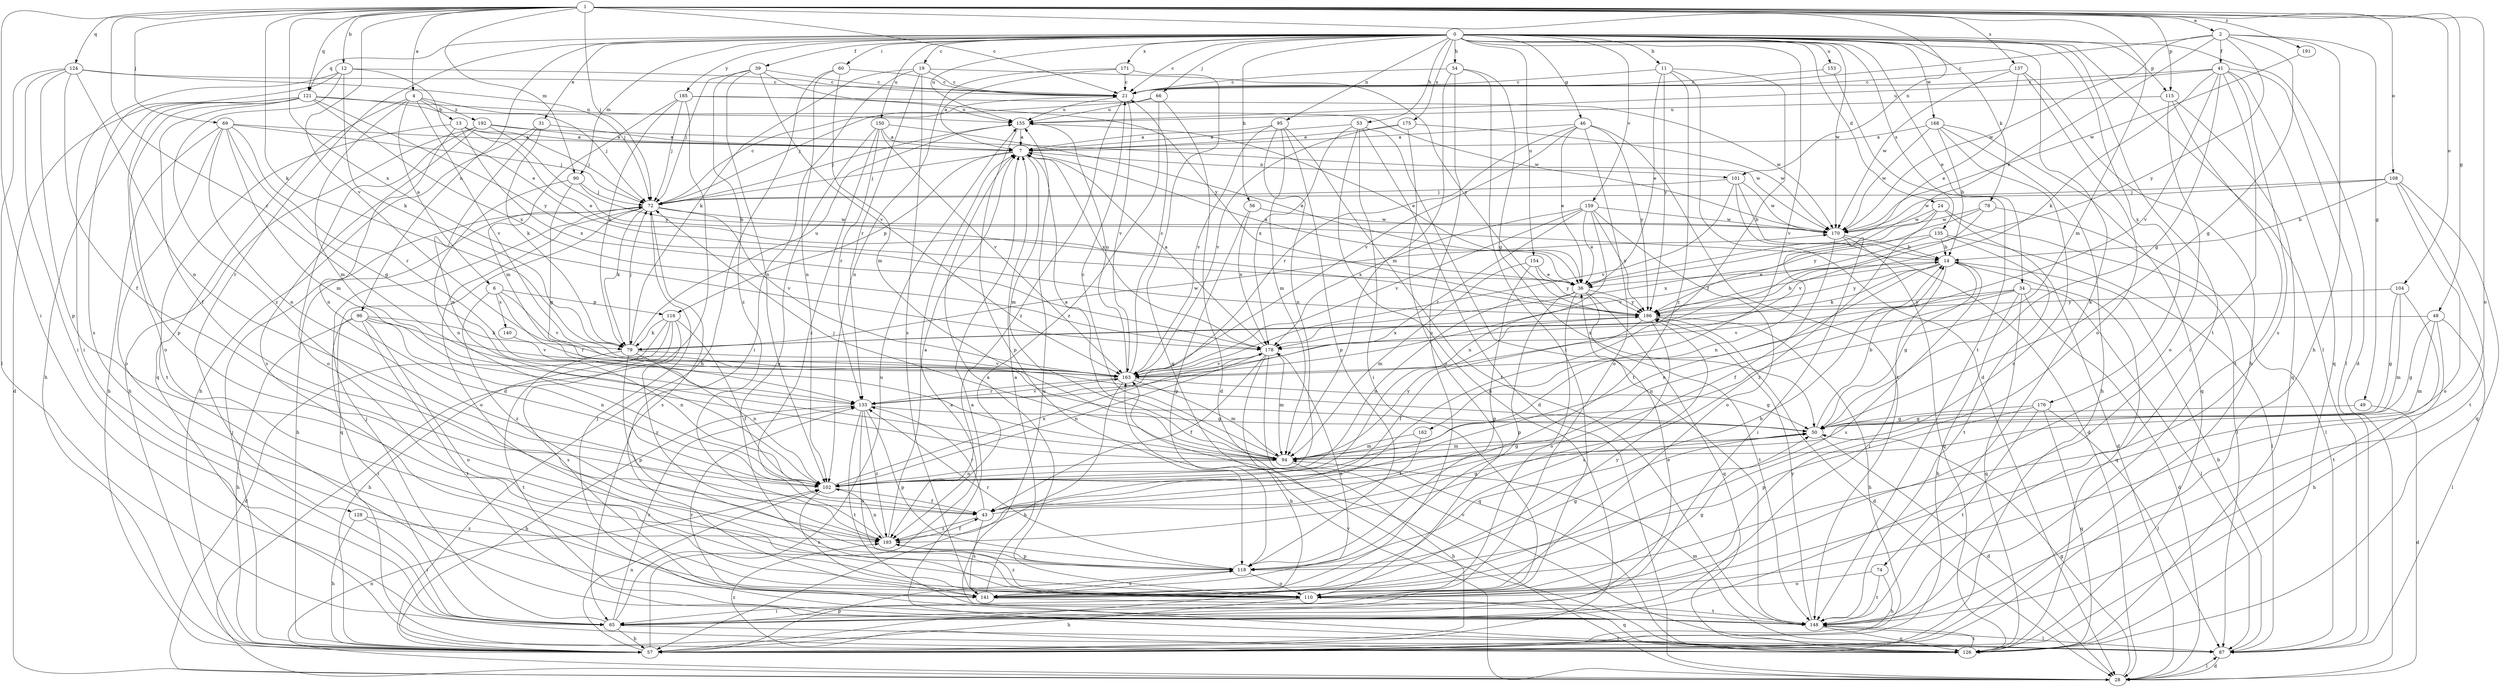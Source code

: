 strict digraph  {
0;
1;
2;
4;
6;
7;
11;
12;
13;
14;
19;
21;
24;
28;
31;
34;
36;
39;
41;
43;
46;
48;
49;
50;
53;
54;
56;
57;
60;
65;
66;
69;
72;
74;
78;
79;
87;
90;
94;
95;
96;
101;
102;
104;
108;
110;
115;
116;
118;
121;
124;
126;
128;
133;
135;
137;
140;
141;
148;
150;
153;
154;
155;
159;
162;
163;
168;
170;
171;
175;
176;
178;
185;
186;
191;
192;
193;
0 -> 11  [label=b];
0 -> 19  [label=c];
0 -> 21  [label=c];
0 -> 24  [label=d];
0 -> 28  [label=d];
0 -> 31  [label=e];
0 -> 34  [label=e];
0 -> 39  [label=f];
0 -> 46  [label=g];
0 -> 53  [label=h];
0 -> 54  [label=h];
0 -> 56  [label=h];
0 -> 60  [label=i];
0 -> 66  [label=j];
0 -> 74  [label=k];
0 -> 78  [label=k];
0 -> 87  [label=l];
0 -> 90  [label=m];
0 -> 95  [label=n];
0 -> 96  [label=n];
0 -> 115  [label=p];
0 -> 121  [label=q];
0 -> 128  [label=r];
0 -> 135  [label=s];
0 -> 148  [label=t];
0 -> 150  [label=u];
0 -> 153  [label=u];
0 -> 154  [label=u];
0 -> 155  [label=u];
0 -> 159  [label=v];
0 -> 162  [label=v];
0 -> 168  [label=w];
0 -> 170  [label=w];
0 -> 171  [label=x];
0 -> 175  [label=x];
0 -> 176  [label=x];
0 -> 185  [label=y];
1 -> 2  [label=a];
1 -> 4  [label=a];
1 -> 12  [label=b];
1 -> 21  [label=c];
1 -> 48  [label=g];
1 -> 65  [label=i];
1 -> 69  [label=j];
1 -> 72  [label=j];
1 -> 79  [label=k];
1 -> 90  [label=m];
1 -> 94  [label=m];
1 -> 101  [label=n];
1 -> 104  [label=o];
1 -> 108  [label=o];
1 -> 110  [label=o];
1 -> 115  [label=p];
1 -> 121  [label=q];
1 -> 124  [label=q];
1 -> 133  [label=r];
1 -> 137  [label=s];
1 -> 163  [label=v];
1 -> 178  [label=x];
1 -> 191  [label=z];
2 -> 21  [label=c];
2 -> 36  [label=e];
2 -> 41  [label=f];
2 -> 49  [label=g];
2 -> 50  [label=g];
2 -> 57  [label=h];
2 -> 170  [label=w];
2 -> 186  [label=y];
4 -> 6  [label=a];
4 -> 13  [label=b];
4 -> 72  [label=j];
4 -> 94  [label=m];
4 -> 126  [label=q];
4 -> 163  [label=v];
4 -> 192  [label=z];
6 -> 116  [label=p];
6 -> 133  [label=r];
6 -> 140  [label=s];
6 -> 163  [label=v];
6 -> 193  [label=z];
7 -> 72  [label=j];
7 -> 94  [label=m];
7 -> 101  [label=n];
7 -> 116  [label=p];
7 -> 178  [label=x];
11 -> 21  [label=c];
11 -> 28  [label=d];
11 -> 36  [label=e];
11 -> 43  [label=f];
11 -> 186  [label=y];
11 -> 193  [label=z];
12 -> 21  [label=c];
12 -> 36  [label=e];
12 -> 65  [label=i];
12 -> 79  [label=k];
12 -> 141  [label=s];
12 -> 193  [label=z];
13 -> 7  [label=a];
13 -> 36  [label=e];
13 -> 72  [label=j];
13 -> 102  [label=n];
13 -> 148  [label=t];
13 -> 178  [label=x];
14 -> 36  [label=e];
14 -> 50  [label=g];
14 -> 65  [label=i];
14 -> 79  [label=k];
14 -> 102  [label=n];
14 -> 126  [label=q];
14 -> 141  [label=s];
14 -> 186  [label=y];
19 -> 21  [label=c];
19 -> 65  [label=i];
19 -> 79  [label=k];
19 -> 133  [label=r];
19 -> 141  [label=s];
19 -> 186  [label=y];
21 -> 155  [label=u];
21 -> 163  [label=v];
21 -> 193  [label=z];
24 -> 28  [label=d];
24 -> 87  [label=l];
24 -> 102  [label=n];
24 -> 170  [label=w];
24 -> 193  [label=z];
28 -> 50  [label=g];
28 -> 87  [label=l];
28 -> 102  [label=n];
28 -> 163  [label=v];
31 -> 7  [label=a];
31 -> 57  [label=h];
31 -> 79  [label=k];
31 -> 102  [label=n];
34 -> 28  [label=d];
34 -> 57  [label=h];
34 -> 87  [label=l];
34 -> 102  [label=n];
34 -> 126  [label=q];
34 -> 163  [label=v];
34 -> 186  [label=y];
36 -> 7  [label=a];
36 -> 102  [label=n];
36 -> 110  [label=o];
36 -> 118  [label=p];
36 -> 126  [label=q];
36 -> 148  [label=t];
36 -> 186  [label=y];
39 -> 21  [label=c];
39 -> 72  [label=j];
39 -> 102  [label=n];
39 -> 163  [label=v];
39 -> 186  [label=y];
39 -> 193  [label=z];
41 -> 21  [label=c];
41 -> 50  [label=g];
41 -> 65  [label=i];
41 -> 79  [label=k];
41 -> 87  [label=l];
41 -> 126  [label=q];
41 -> 141  [label=s];
41 -> 155  [label=u];
41 -> 163  [label=v];
43 -> 50  [label=g];
43 -> 133  [label=r];
43 -> 141  [label=s];
43 -> 193  [label=z];
46 -> 7  [label=a];
46 -> 36  [label=e];
46 -> 110  [label=o];
46 -> 133  [label=r];
46 -> 148  [label=t];
46 -> 163  [label=v];
46 -> 186  [label=y];
48 -> 50  [label=g];
48 -> 57  [label=h];
48 -> 87  [label=l];
48 -> 94  [label=m];
48 -> 178  [label=x];
49 -> 28  [label=d];
49 -> 50  [label=g];
50 -> 14  [label=b];
50 -> 28  [label=d];
50 -> 94  [label=m];
53 -> 7  [label=a];
53 -> 28  [label=d];
53 -> 57  [label=h];
53 -> 65  [label=i];
53 -> 148  [label=t];
53 -> 178  [label=x];
54 -> 21  [label=c];
54 -> 50  [label=g];
54 -> 65  [label=i];
54 -> 94  [label=m];
54 -> 141  [label=s];
56 -> 118  [label=p];
56 -> 170  [label=w];
56 -> 178  [label=x];
57 -> 7  [label=a];
57 -> 72  [label=j];
57 -> 102  [label=n];
57 -> 118  [label=p];
60 -> 21  [label=c];
60 -> 57  [label=h];
60 -> 94  [label=m];
60 -> 102  [label=n];
65 -> 36  [label=e];
65 -> 57  [label=h];
65 -> 72  [label=j];
65 -> 87  [label=l];
65 -> 133  [label=r];
65 -> 155  [label=u];
66 -> 28  [label=d];
66 -> 72  [label=j];
66 -> 155  [label=u];
66 -> 193  [label=z];
69 -> 7  [label=a];
69 -> 50  [label=g];
69 -> 57  [label=h];
69 -> 72  [label=j];
69 -> 94  [label=m];
69 -> 102  [label=n];
69 -> 110  [label=o];
69 -> 133  [label=r];
72 -> 21  [label=c];
72 -> 57  [label=h];
72 -> 79  [label=k];
72 -> 110  [label=o];
72 -> 126  [label=q];
72 -> 141  [label=s];
72 -> 163  [label=v];
72 -> 170  [label=w];
74 -> 57  [label=h];
74 -> 110  [label=o];
74 -> 148  [label=t];
78 -> 87  [label=l];
78 -> 163  [label=v];
78 -> 170  [label=w];
78 -> 186  [label=y];
79 -> 72  [label=j];
79 -> 102  [label=n];
79 -> 118  [label=p];
79 -> 148  [label=t];
79 -> 155  [label=u];
79 -> 163  [label=v];
79 -> 170  [label=w];
87 -> 14  [label=b];
87 -> 28  [label=d];
87 -> 94  [label=m];
87 -> 163  [label=v];
90 -> 14  [label=b];
90 -> 50  [label=g];
90 -> 72  [label=j];
90 -> 102  [label=n];
94 -> 7  [label=a];
94 -> 21  [label=c];
94 -> 50  [label=g];
94 -> 57  [label=h];
94 -> 72  [label=j];
94 -> 102  [label=n];
94 -> 186  [label=y];
95 -> 7  [label=a];
95 -> 94  [label=m];
95 -> 102  [label=n];
95 -> 118  [label=p];
95 -> 148  [label=t];
95 -> 163  [label=v];
96 -> 57  [label=h];
96 -> 65  [label=i];
96 -> 79  [label=k];
96 -> 102  [label=n];
96 -> 110  [label=o];
96 -> 148  [label=t];
96 -> 163  [label=v];
101 -> 14  [label=b];
101 -> 28  [label=d];
101 -> 72  [label=j];
101 -> 163  [label=v];
101 -> 170  [label=w];
102 -> 43  [label=f];
102 -> 141  [label=s];
102 -> 178  [label=x];
104 -> 50  [label=g];
104 -> 94  [label=m];
104 -> 148  [label=t];
104 -> 186  [label=y];
108 -> 14  [label=b];
108 -> 72  [label=j];
108 -> 110  [label=o];
108 -> 126  [label=q];
108 -> 148  [label=t];
108 -> 170  [label=w];
110 -> 7  [label=a];
110 -> 50  [label=g];
110 -> 57  [label=h];
110 -> 65  [label=i];
110 -> 126  [label=q];
110 -> 193  [label=z];
115 -> 110  [label=o];
115 -> 126  [label=q];
115 -> 148  [label=t];
115 -> 155  [label=u];
116 -> 28  [label=d];
116 -> 43  [label=f];
116 -> 57  [label=h];
116 -> 79  [label=k];
116 -> 141  [label=s];
116 -> 193  [label=z];
118 -> 14  [label=b];
118 -> 50  [label=g];
118 -> 110  [label=o];
118 -> 133  [label=r];
118 -> 141  [label=s];
121 -> 28  [label=d];
121 -> 43  [label=f];
121 -> 57  [label=h];
121 -> 110  [label=o];
121 -> 118  [label=p];
121 -> 155  [label=u];
121 -> 170  [label=w];
121 -> 178  [label=x];
121 -> 186  [label=y];
124 -> 21  [label=c];
124 -> 43  [label=f];
124 -> 65  [label=i];
124 -> 72  [label=j];
124 -> 87  [label=l];
124 -> 102  [label=n];
124 -> 118  [label=p];
126 -> 7  [label=a];
126 -> 148  [label=t];
126 -> 155  [label=u];
126 -> 193  [label=z];
128 -> 57  [label=h];
128 -> 65  [label=i];
128 -> 193  [label=z];
133 -> 50  [label=g];
133 -> 57  [label=h];
133 -> 110  [label=o];
133 -> 118  [label=p];
133 -> 148  [label=t];
133 -> 163  [label=v];
133 -> 193  [label=z];
135 -> 14  [label=b];
135 -> 87  [label=l];
135 -> 148  [label=t];
135 -> 163  [label=v];
135 -> 178  [label=x];
137 -> 21  [label=c];
137 -> 36  [label=e];
137 -> 57  [label=h];
137 -> 110  [label=o];
137 -> 170  [label=w];
140 -> 102  [label=n];
141 -> 7  [label=a];
141 -> 148  [label=t];
141 -> 178  [label=x];
141 -> 186  [label=y];
148 -> 72  [label=j];
148 -> 87  [label=l];
148 -> 126  [label=q];
148 -> 133  [label=r];
148 -> 186  [label=y];
150 -> 7  [label=a];
150 -> 36  [label=e];
150 -> 110  [label=o];
150 -> 133  [label=r];
150 -> 163  [label=v];
150 -> 193  [label=z];
153 -> 21  [label=c];
153 -> 148  [label=t];
154 -> 36  [label=e];
154 -> 94  [label=m];
154 -> 118  [label=p];
154 -> 186  [label=y];
155 -> 7  [label=a];
155 -> 36  [label=e];
155 -> 72  [label=j];
155 -> 118  [label=p];
159 -> 36  [label=e];
159 -> 102  [label=n];
159 -> 110  [label=o];
159 -> 133  [label=r];
159 -> 163  [label=v];
159 -> 170  [label=w];
159 -> 178  [label=x];
159 -> 186  [label=y];
162 -> 43  [label=f];
162 -> 94  [label=m];
163 -> 21  [label=c];
163 -> 50  [label=g];
163 -> 57  [label=h];
163 -> 94  [label=m];
163 -> 133  [label=r];
163 -> 155  [label=u];
168 -> 7  [label=a];
168 -> 14  [label=b];
168 -> 57  [label=h];
168 -> 126  [label=q];
168 -> 141  [label=s];
168 -> 170  [label=w];
170 -> 14  [label=b];
170 -> 43  [label=f];
170 -> 65  [label=i];
170 -> 126  [label=q];
171 -> 7  [label=a];
171 -> 21  [label=c];
171 -> 102  [label=n];
171 -> 126  [label=q];
175 -> 7  [label=a];
175 -> 110  [label=o];
175 -> 163  [label=v];
175 -> 170  [label=w];
176 -> 50  [label=g];
176 -> 87  [label=l];
176 -> 118  [label=p];
176 -> 126  [label=q];
176 -> 148  [label=t];
178 -> 7  [label=a];
178 -> 43  [label=f];
178 -> 57  [label=h];
178 -> 94  [label=m];
178 -> 102  [label=n];
178 -> 126  [label=q];
178 -> 163  [label=v];
185 -> 28  [label=d];
185 -> 72  [label=j];
185 -> 79  [label=k];
185 -> 94  [label=m];
185 -> 155  [label=u];
185 -> 170  [label=w];
186 -> 14  [label=b];
186 -> 28  [label=d];
186 -> 43  [label=f];
186 -> 57  [label=h];
186 -> 141  [label=s];
186 -> 178  [label=x];
191 -> 170  [label=w];
192 -> 7  [label=a];
192 -> 57  [label=h];
192 -> 110  [label=o];
192 -> 141  [label=s];
192 -> 170  [label=w];
192 -> 186  [label=y];
193 -> 7  [label=a];
193 -> 43  [label=f];
193 -> 102  [label=n];
193 -> 118  [label=p];
}
